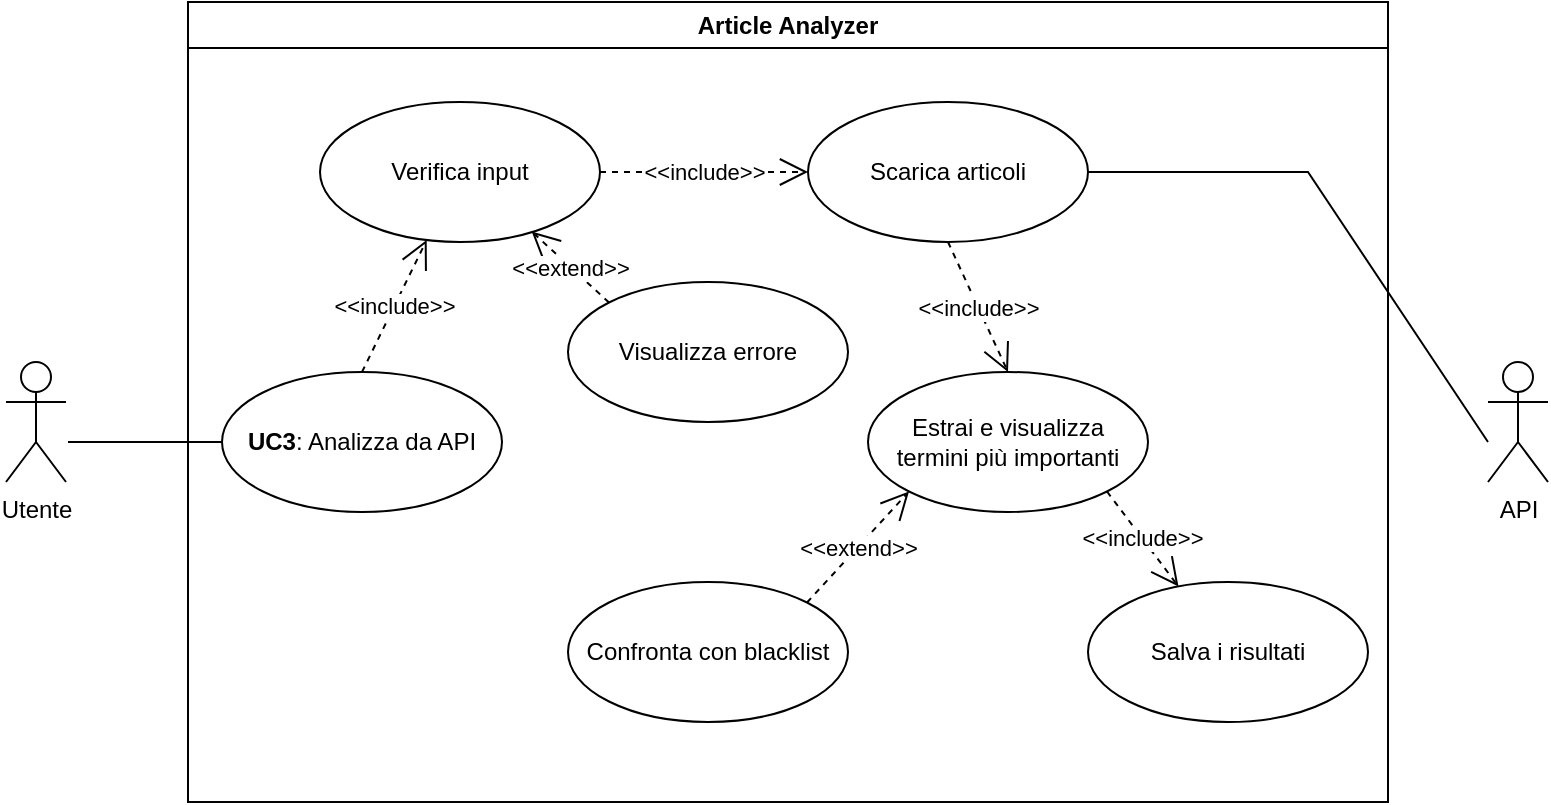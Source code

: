 <mxfile version="21.2.8" type="device">
  <diagram id="SxmXeOd1rtizV5fMSVPj" name="API">
    <mxGraphModel dx="1180" dy="862" grid="1" gridSize="10" guides="1" tooltips="1" connect="1" arrows="1" fold="1" page="1" pageScale="1" pageWidth="827" pageHeight="1169" math="0" shadow="0">
      <root>
        <mxCell id="0" />
        <mxCell id="1" parent="0" />
        <mxCell id="Seb62v4Z76DbfkRol8pr-1" value="Utente" style="shape=umlActor;verticalLabelPosition=bottom;verticalAlign=top;html=1;" parent="1" vertex="1">
          <mxGeometry x="29" y="220" width="30" height="60" as="geometry" />
        </mxCell>
        <mxCell id="Seb62v4Z76DbfkRol8pr-2" value="Article Analyzer" style="swimlane;whiteSpace=wrap;html=1;" parent="1" vertex="1">
          <mxGeometry x="120" y="40" width="600" height="400" as="geometry">
            <mxRectangle x="170" y="40" width="130" height="30" as="alternateBounds" />
          </mxGeometry>
        </mxCell>
        <mxCell id="Seb62v4Z76DbfkRol8pr-3" value="&lt;b&gt;UC3&lt;/b&gt;: Analizza da API" style="ellipse;whiteSpace=wrap;html=1;" parent="Seb62v4Z76DbfkRol8pr-2" vertex="1">
          <mxGeometry x="17" y="185" width="140" height="70" as="geometry" />
        </mxCell>
        <mxCell id="Seb62v4Z76DbfkRol8pr-4" value="Verifica input" style="ellipse;whiteSpace=wrap;html=1;" parent="Seb62v4Z76DbfkRol8pr-2" vertex="1">
          <mxGeometry x="66" y="50" width="140" height="70" as="geometry" />
        </mxCell>
        <mxCell id="Seb62v4Z76DbfkRol8pr-5" value="&amp;lt;&amp;lt;include&amp;gt;&amp;gt;" style="endArrow=open;endSize=12;dashed=1;html=1;rounded=0;exitX=0.5;exitY=0;exitDx=0;exitDy=0;" parent="Seb62v4Z76DbfkRol8pr-2" source="Seb62v4Z76DbfkRol8pr-3" target="Seb62v4Z76DbfkRol8pr-4" edge="1">
          <mxGeometry width="160" relative="1" as="geometry">
            <mxPoint x="107" y="170" as="sourcePoint" />
            <mxPoint x="177" y="190" as="targetPoint" />
          </mxGeometry>
        </mxCell>
        <mxCell id="Seb62v4Z76DbfkRol8pr-6" value="Scarica articoli" style="ellipse;whiteSpace=wrap;html=1;" parent="Seb62v4Z76DbfkRol8pr-2" vertex="1">
          <mxGeometry x="310" y="50" width="140" height="70" as="geometry" />
        </mxCell>
        <mxCell id="Seb62v4Z76DbfkRol8pr-7" value="Confronta con blacklist" style="ellipse;whiteSpace=wrap;html=1;" parent="Seb62v4Z76DbfkRol8pr-2" vertex="1">
          <mxGeometry x="190" y="290" width="140" height="70" as="geometry" />
        </mxCell>
        <mxCell id="Seb62v4Z76DbfkRol8pr-8" value="&amp;lt;&amp;lt;include&amp;gt;&amp;gt;" style="endArrow=open;endSize=12;dashed=1;html=1;rounded=0;exitX=1;exitY=0.5;exitDx=0;exitDy=0;entryX=0;entryY=0.5;entryDx=0;entryDy=0;" parent="Seb62v4Z76DbfkRol8pr-2" source="Seb62v4Z76DbfkRol8pr-4" target="Seb62v4Z76DbfkRol8pr-6" edge="1">
          <mxGeometry width="160" relative="1" as="geometry">
            <mxPoint x="306" y="235" as="sourcePoint" />
            <mxPoint x="377" y="210" as="targetPoint" />
            <Array as="points" />
          </mxGeometry>
        </mxCell>
        <mxCell id="Seb62v4Z76DbfkRol8pr-9" value="&amp;lt;&amp;lt;extend&amp;gt;&amp;gt;" style="endArrow=open;endSize=12;dashed=1;html=1;rounded=0;exitX=1;exitY=0;exitDx=0;exitDy=0;entryX=0;entryY=1;entryDx=0;entryDy=0;" parent="Seb62v4Z76DbfkRol8pr-2" source="Seb62v4Z76DbfkRol8pr-7" target="Seb62v4Z76DbfkRol8pr-17" edge="1">
          <mxGeometry width="160" relative="1" as="geometry">
            <mxPoint x="107" y="290" as="sourcePoint" />
            <mxPoint x="267" y="290" as="targetPoint" />
          </mxGeometry>
        </mxCell>
        <mxCell id="Seb62v4Z76DbfkRol8pr-14" value="&amp;lt;&amp;lt;include&amp;gt;&amp;gt;" style="endArrow=open;endSize=12;dashed=1;html=1;rounded=0;exitX=1;exitY=1;exitDx=0;exitDy=0;" parent="Seb62v4Z76DbfkRol8pr-2" source="Seb62v4Z76DbfkRol8pr-17" target="Seb62v4Z76DbfkRol8pr-15" edge="1">
          <mxGeometry width="160" relative="1" as="geometry">
            <mxPoint x="467" y="314.5" as="sourcePoint" />
            <mxPoint x="510" y="260" as="targetPoint" />
          </mxGeometry>
        </mxCell>
        <mxCell id="Seb62v4Z76DbfkRol8pr-15" value="Salva i risultati" style="ellipse;whiteSpace=wrap;html=1;" parent="Seb62v4Z76DbfkRol8pr-2" vertex="1">
          <mxGeometry x="450" y="290" width="140" height="70" as="geometry" />
        </mxCell>
        <mxCell id="Seb62v4Z76DbfkRol8pr-17" value="Estrai e visualizza&lt;br&gt;termini più importanti" style="ellipse;whiteSpace=wrap;html=1;" parent="Seb62v4Z76DbfkRol8pr-2" vertex="1">
          <mxGeometry x="340" y="185" width="140" height="70" as="geometry" />
        </mxCell>
        <mxCell id="Seb62v4Z76DbfkRol8pr-18" value="&amp;lt;&amp;lt;include&amp;gt;&amp;gt;" style="endArrow=open;endSize=12;dashed=1;html=1;rounded=0;exitX=0.5;exitY=1;exitDx=0;exitDy=0;entryX=0.5;entryY=0;entryDx=0;entryDy=0;" parent="Seb62v4Z76DbfkRol8pr-2" source="Seb62v4Z76DbfkRol8pr-6" target="Seb62v4Z76DbfkRol8pr-17" edge="1">
          <mxGeometry width="160" relative="1" as="geometry">
            <mxPoint x="357" y="150" as="sourcePoint" />
            <mxPoint x="253" y="300" as="targetPoint" />
            <Array as="points" />
          </mxGeometry>
        </mxCell>
        <mxCell id="KQdUlIfGURF6c8DEV87k-1" value="Visualizza errore" style="ellipse;whiteSpace=wrap;html=1;" parent="Seb62v4Z76DbfkRol8pr-2" vertex="1">
          <mxGeometry x="190" y="140" width="140" height="70" as="geometry" />
        </mxCell>
        <mxCell id="KQdUlIfGURF6c8DEV87k-2" value="&amp;lt;&amp;lt;extend&amp;gt;&amp;gt;" style="endArrow=open;endSize=12;dashed=1;html=1;rounded=0;exitX=0;exitY=0;exitDx=0;exitDy=0;entryX=0.756;entryY=0.925;entryDx=0;entryDy=0;entryPerimeter=0;" parent="Seb62v4Z76DbfkRol8pr-2" source="KQdUlIfGURF6c8DEV87k-1" target="Seb62v4Z76DbfkRol8pr-4" edge="1">
          <mxGeometry width="160" relative="1" as="geometry">
            <mxPoint x="299" y="310" as="sourcePoint" />
            <mxPoint x="341" y="255" as="targetPoint" />
          </mxGeometry>
        </mxCell>
        <mxCell id="Seb62v4Z76DbfkRol8pr-16" value="" style="endArrow=none;html=1;rounded=0;entryX=0;entryY=0.5;entryDx=0;entryDy=0;" parent="1" target="Seb62v4Z76DbfkRol8pr-3" edge="1">
          <mxGeometry width="50" height="50" relative="1" as="geometry">
            <mxPoint x="60" y="260" as="sourcePoint" />
            <mxPoint x="156.0" y="270" as="targetPoint" />
          </mxGeometry>
        </mxCell>
        <mxCell id="OCZp45b0hOVZiMK6C8c8-1" value="API" style="shape=umlActor;verticalLabelPosition=bottom;verticalAlign=top;html=1;" parent="1" vertex="1">
          <mxGeometry x="770" y="220" width="30" height="60" as="geometry" />
        </mxCell>
        <mxCell id="OCZp45b0hOVZiMK6C8c8-2" value="" style="endArrow=none;html=1;rounded=0;exitX=1;exitY=0.5;exitDx=0;exitDy=0;" parent="1" source="Seb62v4Z76DbfkRol8pr-6" edge="1">
          <mxGeometry width="50" height="50" relative="1" as="geometry">
            <mxPoint x="390" y="370" as="sourcePoint" />
            <mxPoint x="770" y="260" as="targetPoint" />
            <Array as="points">
              <mxPoint x="680" y="125" />
            </Array>
          </mxGeometry>
        </mxCell>
      </root>
    </mxGraphModel>
  </diagram>
</mxfile>
